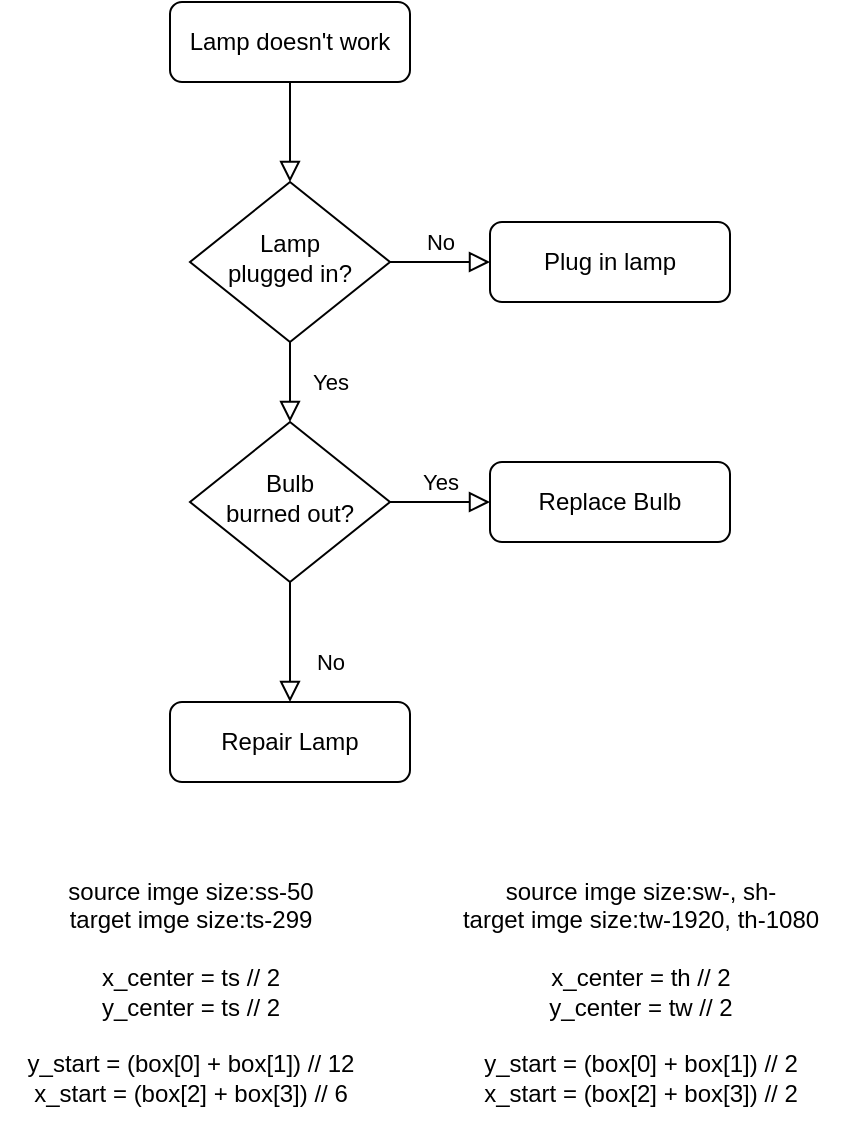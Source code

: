 <mxfile version="20.8.23" type="github" pages="3">
  <diagram id="C5RBs43oDa-KdzZeNtuy" name="Page-1">
    <mxGraphModel dx="1174" dy="743" grid="1" gridSize="10" guides="1" tooltips="1" connect="1" arrows="1" fold="1" page="1" pageScale="1" pageWidth="827" pageHeight="1169" math="0" shadow="0">
      <root>
        <mxCell id="WIyWlLk6GJQsqaUBKTNV-0" />
        <mxCell id="WIyWlLk6GJQsqaUBKTNV-1" parent="WIyWlLk6GJQsqaUBKTNV-0" />
        <mxCell id="WIyWlLk6GJQsqaUBKTNV-2" value="" style="rounded=0;html=1;jettySize=auto;orthogonalLoop=1;fontSize=11;endArrow=block;endFill=0;endSize=8;strokeWidth=1;shadow=0;labelBackgroundColor=none;edgeStyle=orthogonalEdgeStyle;" parent="WIyWlLk6GJQsqaUBKTNV-1" source="WIyWlLk6GJQsqaUBKTNV-3" target="WIyWlLk6GJQsqaUBKTNV-6" edge="1">
          <mxGeometry relative="1" as="geometry" />
        </mxCell>
        <mxCell id="WIyWlLk6GJQsqaUBKTNV-3" value="Lamp doesn&#39;t work" style="rounded=1;whiteSpace=wrap;html=1;fontSize=12;glass=0;strokeWidth=1;shadow=0;" parent="WIyWlLk6GJQsqaUBKTNV-1" vertex="1">
          <mxGeometry x="160" y="80" width="120" height="40" as="geometry" />
        </mxCell>
        <mxCell id="WIyWlLk6GJQsqaUBKTNV-4" value="Yes" style="rounded=0;html=1;jettySize=auto;orthogonalLoop=1;fontSize=11;endArrow=block;endFill=0;endSize=8;strokeWidth=1;shadow=0;labelBackgroundColor=none;edgeStyle=orthogonalEdgeStyle;" parent="WIyWlLk6GJQsqaUBKTNV-1" source="WIyWlLk6GJQsqaUBKTNV-6" target="WIyWlLk6GJQsqaUBKTNV-10" edge="1">
          <mxGeometry y="20" relative="1" as="geometry">
            <mxPoint as="offset" />
          </mxGeometry>
        </mxCell>
        <mxCell id="WIyWlLk6GJQsqaUBKTNV-5" value="No" style="edgeStyle=orthogonalEdgeStyle;rounded=0;html=1;jettySize=auto;orthogonalLoop=1;fontSize=11;endArrow=block;endFill=0;endSize=8;strokeWidth=1;shadow=0;labelBackgroundColor=none;" parent="WIyWlLk6GJQsqaUBKTNV-1" source="WIyWlLk6GJQsqaUBKTNV-6" target="WIyWlLk6GJQsqaUBKTNV-7" edge="1">
          <mxGeometry y="10" relative="1" as="geometry">
            <mxPoint as="offset" />
          </mxGeometry>
        </mxCell>
        <mxCell id="WIyWlLk6GJQsqaUBKTNV-6" value="Lamp&lt;br&gt;plugged in?" style="rhombus;whiteSpace=wrap;html=1;shadow=0;fontFamily=Helvetica;fontSize=12;align=center;strokeWidth=1;spacing=6;spacingTop=-4;" parent="WIyWlLk6GJQsqaUBKTNV-1" vertex="1">
          <mxGeometry x="170" y="170" width="100" height="80" as="geometry" />
        </mxCell>
        <mxCell id="WIyWlLk6GJQsqaUBKTNV-7" value="Plug in lamp" style="rounded=1;whiteSpace=wrap;html=1;fontSize=12;glass=0;strokeWidth=1;shadow=0;" parent="WIyWlLk6GJQsqaUBKTNV-1" vertex="1">
          <mxGeometry x="320" y="190" width="120" height="40" as="geometry" />
        </mxCell>
        <mxCell id="WIyWlLk6GJQsqaUBKTNV-8" value="No" style="rounded=0;html=1;jettySize=auto;orthogonalLoop=1;fontSize=11;endArrow=block;endFill=0;endSize=8;strokeWidth=1;shadow=0;labelBackgroundColor=none;edgeStyle=orthogonalEdgeStyle;" parent="WIyWlLk6GJQsqaUBKTNV-1" source="WIyWlLk6GJQsqaUBKTNV-10" target="WIyWlLk6GJQsqaUBKTNV-11" edge="1">
          <mxGeometry x="0.333" y="20" relative="1" as="geometry">
            <mxPoint as="offset" />
          </mxGeometry>
        </mxCell>
        <mxCell id="WIyWlLk6GJQsqaUBKTNV-9" value="Yes" style="edgeStyle=orthogonalEdgeStyle;rounded=0;html=1;jettySize=auto;orthogonalLoop=1;fontSize=11;endArrow=block;endFill=0;endSize=8;strokeWidth=1;shadow=0;labelBackgroundColor=none;" parent="WIyWlLk6GJQsqaUBKTNV-1" source="WIyWlLk6GJQsqaUBKTNV-10" target="WIyWlLk6GJQsqaUBKTNV-12" edge="1">
          <mxGeometry y="10" relative="1" as="geometry">
            <mxPoint as="offset" />
          </mxGeometry>
        </mxCell>
        <mxCell id="WIyWlLk6GJQsqaUBKTNV-10" value="Bulb&lt;br&gt;burned out?" style="rhombus;whiteSpace=wrap;html=1;shadow=0;fontFamily=Helvetica;fontSize=12;align=center;strokeWidth=1;spacing=6;spacingTop=-4;" parent="WIyWlLk6GJQsqaUBKTNV-1" vertex="1">
          <mxGeometry x="170" y="290" width="100" height="80" as="geometry" />
        </mxCell>
        <mxCell id="WIyWlLk6GJQsqaUBKTNV-11" value="Repair Lamp" style="rounded=1;whiteSpace=wrap;html=1;fontSize=12;glass=0;strokeWidth=1;shadow=0;" parent="WIyWlLk6GJQsqaUBKTNV-1" vertex="1">
          <mxGeometry x="160" y="430" width="120" height="40" as="geometry" />
        </mxCell>
        <mxCell id="WIyWlLk6GJQsqaUBKTNV-12" value="Replace Bulb" style="rounded=1;whiteSpace=wrap;html=1;fontSize=12;glass=0;strokeWidth=1;shadow=0;" parent="WIyWlLk6GJQsqaUBKTNV-1" vertex="1">
          <mxGeometry x="320" y="310" width="120" height="40" as="geometry" />
        </mxCell>
        <mxCell id="yef3zrIRZs3cayL9gLAq-0" value="source imge size:ss-50&lt;br&gt;target imge size:ts-299&lt;br&gt;&lt;br&gt;x_center = ts // 2&lt;br&gt;y_center = ts // 2&lt;br&gt;&lt;br&gt;&lt;div&gt;y_start = (box[0] + box[1]) // 12&lt;/div&gt;&lt;div&gt;x_start = (box[2] + box[3]) // 6&lt;/div&gt;" style="text;html=1;align=center;verticalAlign=middle;resizable=0;points=[];autosize=1;strokeColor=none;fillColor=none;" parent="WIyWlLk6GJQsqaUBKTNV-1" vertex="1">
          <mxGeometry x="75" y="510" width="190" height="130" as="geometry" />
        </mxCell>
        <mxCell id="yef3zrIRZs3cayL9gLAq-2" value="source imge size:sw-, sh-&lt;br&gt;target imge size:tw-1920, th-1080&lt;br&gt;&lt;br&gt;x_center = th // 2&lt;br style=&quot;border-color: var(--border-color);&quot;&gt;y_center = tw // 2&lt;br&gt;&lt;br&gt;&lt;div&gt;y_start = (box[0] + box[1]) // 2&lt;/div&gt;&lt;div&gt;x_start = (box[2] + box[3]) // 2&lt;/div&gt;" style="text;html=1;align=center;verticalAlign=middle;resizable=0;points=[];autosize=1;strokeColor=none;fillColor=none;" parent="WIyWlLk6GJQsqaUBKTNV-1" vertex="1">
          <mxGeometry x="295" y="510" width="200" height="130" as="geometry" />
        </mxCell>
      </root>
    </mxGraphModel>
  </diagram>
  <diagram id="Yek_4ioApmj7npb4Tyo2" name="第 2 页">
    <mxGraphModel dx="1174" dy="743" grid="1" gridSize="10" guides="1" tooltips="1" connect="1" arrows="1" fold="1" page="1" pageScale="1" pageWidth="827" pageHeight="1169" math="0" shadow="0">
      <root>
        <mxCell id="0" />
        <mxCell id="1" parent="0" />
        <mxCell id="UZYsINXwNeyzcnmho5Ju-1" value="输入：异常图像 + 背景图像，异常已定位&lt;br&gt;&lt;div style=&quot;&quot;&gt;&lt;span style=&quot;background-color: initial;&quot;&gt;输出：二分类&lt;/span&gt;&lt;/div&gt;&lt;div style=&quot;&quot;&gt;&lt;span style=&quot;background-color: initial;&quot;&gt;&lt;br&gt;&lt;/span&gt;&lt;/div&gt;&lt;div style=&quot;&quot;&gt;&lt;span style=&quot;background-color: initial;&quot;&gt;图像比较指标：利用比较度量训练模型&lt;/span&gt;&lt;/div&gt;&lt;div style=&quot;&quot;&gt;&lt;br&gt;&lt;/div&gt;&lt;div style=&quot;&quot;&gt;异常直方图？&lt;/div&gt;&lt;div style=&quot;&quot;&gt;正常背景直方图？&lt;/div&gt;&lt;div style=&quot;&quot;&gt;&lt;br&gt;&lt;/div&gt;&lt;div style=&quot;&quot;&gt;&lt;br&gt;&lt;/div&gt;" style="text;html=1;align=left;verticalAlign=middle;resizable=0;points=[];autosize=1;strokeColor=none;fillColor=none;" parent="1" vertex="1">
          <mxGeometry x="20" y="140" width="240" height="140" as="geometry" />
        </mxCell>
        <mxCell id="UZYsINXwNeyzcnmho5Ju-2" value="运动目标检测 —— 背景差分：&lt;br&gt;输入：图像序列&lt;br&gt;&lt;span style=&quot;white-space: pre;&quot;&gt; &lt;/span&gt;当前帧：&lt;br&gt;&lt;span style=&quot;white-space: pre;&quot;&gt; &lt;/span&gt;背景：&lt;br&gt;&lt;div style=&quot;&quot;&gt;&lt;span style=&quot;background-color: initial;&quot;&gt;输出：帧与背景的差异超阈值的区域作为运动区域&lt;/span&gt;&lt;/div&gt;&lt;div style=&quot;&quot;&gt;&lt;span style=&quot;background-color: initial;&quot;&gt;性能关键：背景模型的建模、获取和更新方法&lt;/span&gt;&lt;/div&gt;&lt;div style=&quot;&quot;&gt;&lt;span style=&quot;background-color: initial;&quot;&gt;&lt;br&gt;&lt;/span&gt;&lt;/div&gt;&lt;div style=&quot;&quot;&gt;&lt;span style=&quot;background-color: initial;&quot;&gt;背景：视频图像各个像素点的灰度值符合随机概率分布&lt;/span&gt;&lt;/div&gt;" style="text;html=1;align=left;verticalAlign=middle;resizable=0;points=[];autosize=1;strokeColor=none;fillColor=none;" parent="1" vertex="1">
          <mxGeometry x="320" y="150" width="310" height="130" as="geometry" />
        </mxCell>
        <mxCell id="UZYsINXwNeyzcnmho5Ju-3" value="背景建模：&lt;br&gt;在场景中存在运动目标的情况下获取背景" style="whiteSpace=wrap;html=1;align=left;" parent="1" vertex="1">
          <mxGeometry x="320" y="300" width="120" height="60" as="geometry" />
        </mxCell>
        <mxCell id="UZYsINXwNeyzcnmho5Ju-4" value="背景重建：&lt;br&gt;根据帧间信息估计和恢复背景，选择性的更新背景" style="whiteSpace=wrap;html=1;align=left;" parent="1" vertex="1">
          <mxGeometry x="480" y="300" width="120" height="60" as="geometry" />
        </mxCell>
        <mxCell id="UZYsINXwNeyzcnmho5Ju-5" value="异常检测 —— 无监督&lt;br&gt;输入：异常图像 + 背景图像，ground-truth&lt;br&gt;&lt;div style=&quot;&quot;&gt;&lt;span style=&quot;background-color: initial;&quot;&gt;输出：二分类&lt;/span&gt;&lt;/div&gt;&lt;div style=&quot;&quot;&gt;&lt;span style=&quot;background-color: initial;&quot;&gt;&lt;br&gt;&lt;/span&gt;&lt;/div&gt;&lt;div style=&quot;&quot;&gt;&lt;span style=&quot;background-color: initial;&quot;&gt;重构误差&lt;/span&gt;&lt;/div&gt;&lt;div style=&quot;&quot;&gt;&lt;span style=&quot;background-color: initial;&quot;&gt;&lt;br&gt;&lt;/span&gt;&lt;/div&gt;&lt;div style=&quot;&quot;&gt;&lt;span style=&quot;background-color: initial;&quot;&gt;无监督数据集：MVTec AD&lt;/span&gt;&lt;/div&gt;&lt;div style=&quot;&quot;&gt;&lt;br&gt;&lt;/div&gt;&lt;div style=&quot;&quot;&gt;训练：&lt;/div&gt;" style="text;html=1;align=left;verticalAlign=middle;resizable=0;points=[];autosize=1;strokeColor=none;fillColor=none;" parent="1" vertex="1">
          <mxGeometry x="20" y="295" width="250" height="140" as="geometry" />
        </mxCell>
      </root>
    </mxGraphModel>
  </diagram>
  <diagram id="7edog9La-iGzP71RbJOI" name="第 3 页">
    <mxGraphModel dx="671" dy="425" grid="1" gridSize="10" guides="1" tooltips="1" connect="1" arrows="1" fold="1" page="1" pageScale="1" pageWidth="827" pageHeight="1169" math="0" shadow="0">
      <root>
        <mxCell id="0" />
        <mxCell id="1" parent="0" />
        <mxCell id="LOLAfgGItyMY69cSv5r--1" value="数据集结合：WordTree&lt;br&gt;联合训练方法：检测+分类&lt;br&gt;Anchor-free 无锚范式&lt;br&gt;Anchor-based检测器复杂--延时" style="text;html=1;align=center;verticalAlign=middle;resizable=0;points=[];autosize=1;strokeColor=none;fillColor=none;" vertex="1" parent="1">
          <mxGeometry x="40" y="20" width="190" height="70" as="geometry" />
        </mxCell>
        <mxCell id="LOLAfgGItyMY69cSv5r--2" value="数据增强：CutMix&lt;br&gt;Mixup、Cutout&lt;br&gt;Mosaic" style="text;html=1;align=center;verticalAlign=middle;resizable=0;points=[];autosize=1;strokeColor=none;fillColor=none;" vertex="1" parent="1">
          <mxGeometry x="40" y="120" width="120" height="60" as="geometry" />
        </mxCell>
        <mxCell id="LOLAfgGItyMY69cSv5r--3" value="DropBlock 正则化" style="text;html=1;align=center;verticalAlign=middle;resizable=0;points=[];autosize=1;strokeColor=none;fillColor=none;" vertex="1" parent="1">
          <mxGeometry x="40" y="200" width="120" height="30" as="geometry" />
        </mxCell>
        <mxCell id="LOLAfgGItyMY69cSv5r--4" value="YOLOv6：&lt;br&gt;Anchor-free 无锚范式&lt;br&gt;SimOTA 标签分配策略&lt;br&gt;SIoU 边界框回归损失" style="text;html=1;align=center;verticalAlign=middle;resizable=0;points=[];autosize=1;strokeColor=none;fillColor=none;" vertex="1" parent="1">
          <mxGeometry x="40" y="240" width="140" height="70" as="geometry" />
        </mxCell>
      </root>
    </mxGraphModel>
  </diagram>
</mxfile>
